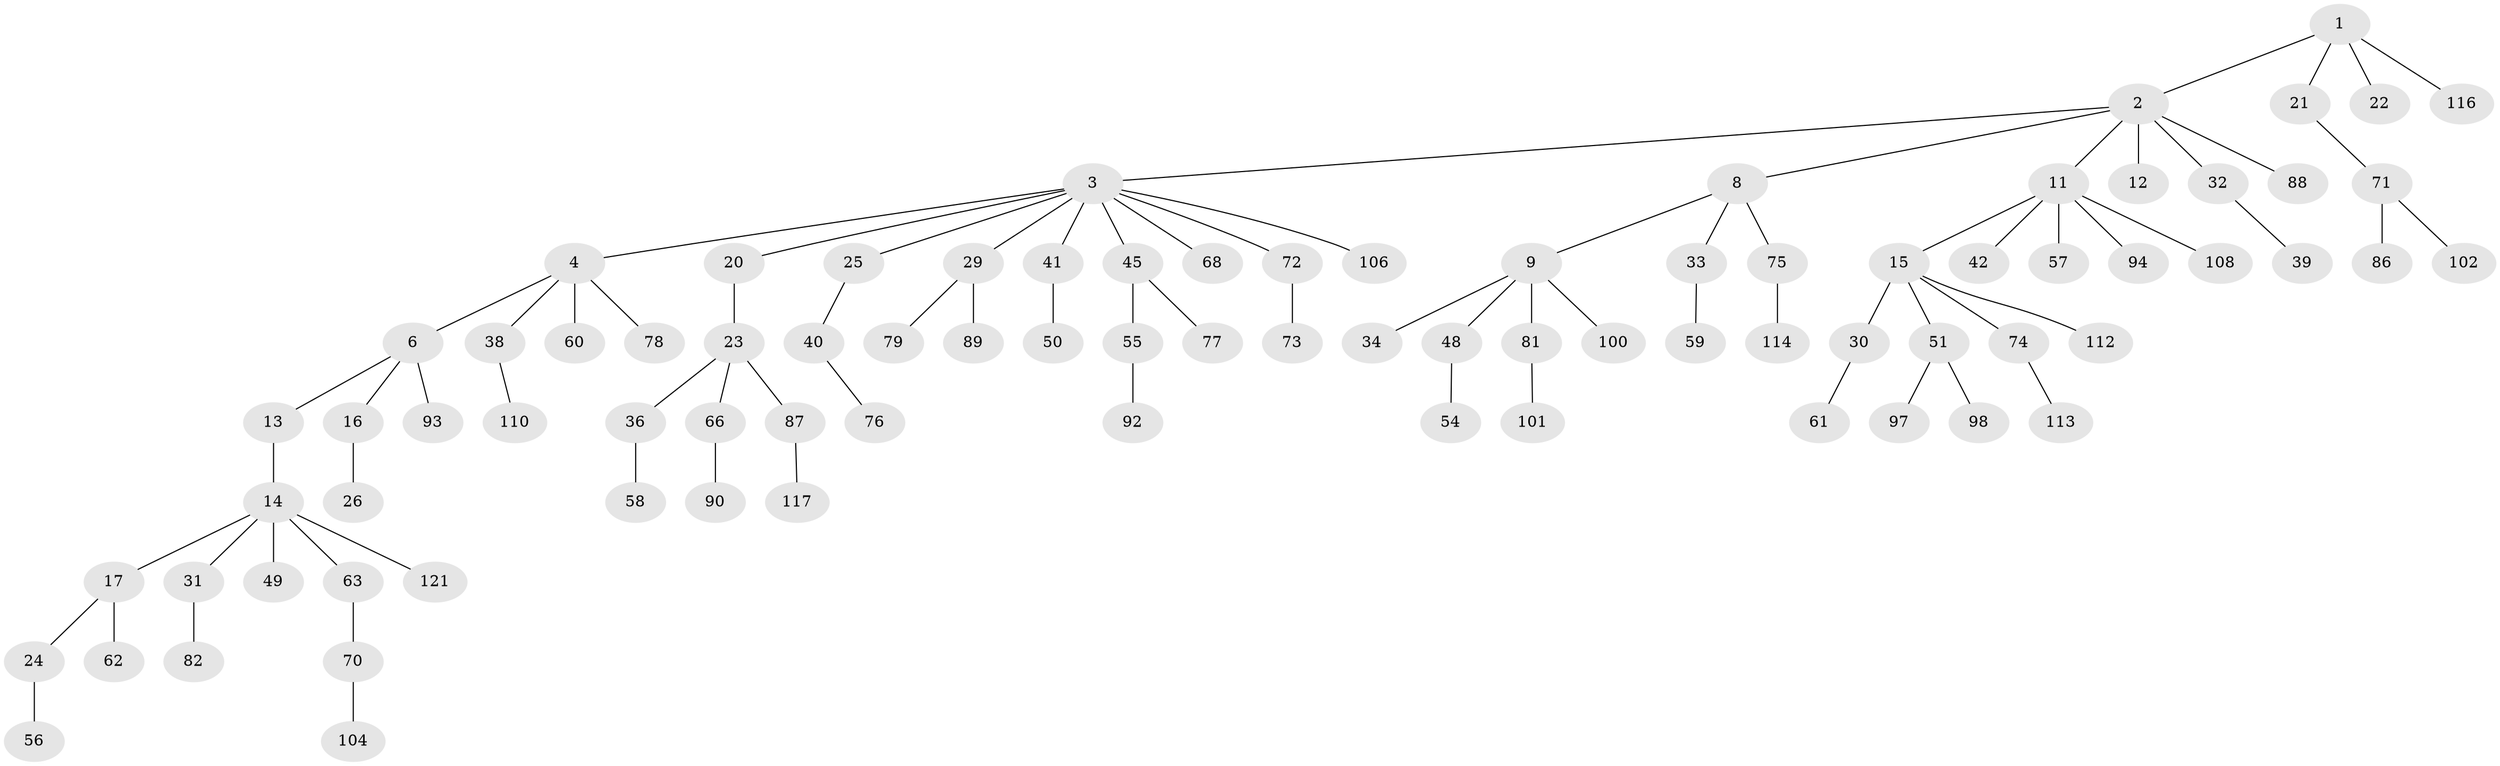 // original degree distribution, {5: 0.04918032786885246, 8: 0.00819672131147541, 7: 0.00819672131147541, 1: 0.5, 2: 0.26229508196721313, 4: 0.07377049180327869, 3: 0.09836065573770492}
// Generated by graph-tools (version 1.1) at 2025/42/03/06/25 10:42:04]
// undirected, 85 vertices, 84 edges
graph export_dot {
graph [start="1"]
  node [color=gray90,style=filled];
  1 [super="+43"];
  2 [super="+5"];
  3 [super="+10"];
  4 [super="+7"];
  6 [super="+95"];
  8 [super="+115"];
  9 [super="+19"];
  11 [super="+18"];
  12 [super="+27"];
  13 [super="+67"];
  14 [super="+35"];
  15 [super="+28"];
  16 [super="+47"];
  17 [super="+96"];
  20;
  21 [super="+52"];
  22;
  23 [super="+44"];
  24 [super="+65"];
  25;
  26;
  29 [super="+37"];
  30 [super="+111"];
  31 [super="+53"];
  32 [super="+91"];
  33;
  34;
  36 [super="+64"];
  38;
  39;
  40;
  41;
  42;
  45 [super="+46"];
  48;
  49;
  50;
  51 [super="+107"];
  54 [super="+105"];
  55 [super="+69"];
  56 [super="+85"];
  57;
  58;
  59;
  60;
  61 [super="+84"];
  62;
  63;
  66;
  68;
  70 [super="+99"];
  71 [super="+80"];
  72;
  73 [super="+119"];
  74;
  75;
  76;
  77;
  78;
  79 [super="+122"];
  81 [super="+83"];
  82;
  86;
  87 [super="+109"];
  88 [super="+120"];
  89;
  90 [super="+103"];
  92;
  93;
  94;
  97;
  98;
  100;
  101;
  102;
  104;
  106;
  108;
  110;
  112;
  113 [super="+118"];
  114;
  116;
  117;
  121;
  1 -- 2;
  1 -- 21;
  1 -- 22;
  1 -- 116;
  2 -- 3;
  2 -- 8;
  2 -- 11;
  2 -- 12;
  2 -- 32;
  2 -- 88;
  3 -- 4;
  3 -- 41;
  3 -- 45;
  3 -- 68;
  3 -- 72;
  3 -- 20;
  3 -- 25;
  3 -- 106;
  3 -- 29;
  4 -- 6;
  4 -- 38;
  4 -- 78;
  4 -- 60;
  6 -- 13;
  6 -- 16;
  6 -- 93;
  8 -- 9;
  8 -- 33;
  8 -- 75;
  9 -- 48;
  9 -- 100;
  9 -- 81;
  9 -- 34;
  11 -- 15;
  11 -- 57;
  11 -- 42;
  11 -- 108;
  11 -- 94;
  13 -- 14;
  14 -- 17;
  14 -- 31;
  14 -- 63;
  14 -- 49;
  14 -- 121;
  15 -- 51;
  15 -- 112;
  15 -- 74;
  15 -- 30;
  16 -- 26;
  17 -- 24;
  17 -- 62;
  20 -- 23;
  21 -- 71;
  23 -- 36;
  23 -- 66;
  23 -- 87;
  24 -- 56;
  25 -- 40;
  29 -- 89;
  29 -- 79;
  30 -- 61;
  31 -- 82;
  32 -- 39;
  33 -- 59;
  36 -- 58;
  38 -- 110;
  40 -- 76;
  41 -- 50;
  45 -- 55;
  45 -- 77;
  48 -- 54;
  51 -- 97;
  51 -- 98;
  55 -- 92;
  63 -- 70;
  66 -- 90;
  70 -- 104;
  71 -- 86;
  71 -- 102;
  72 -- 73;
  74 -- 113;
  75 -- 114;
  81 -- 101;
  87 -- 117;
}
